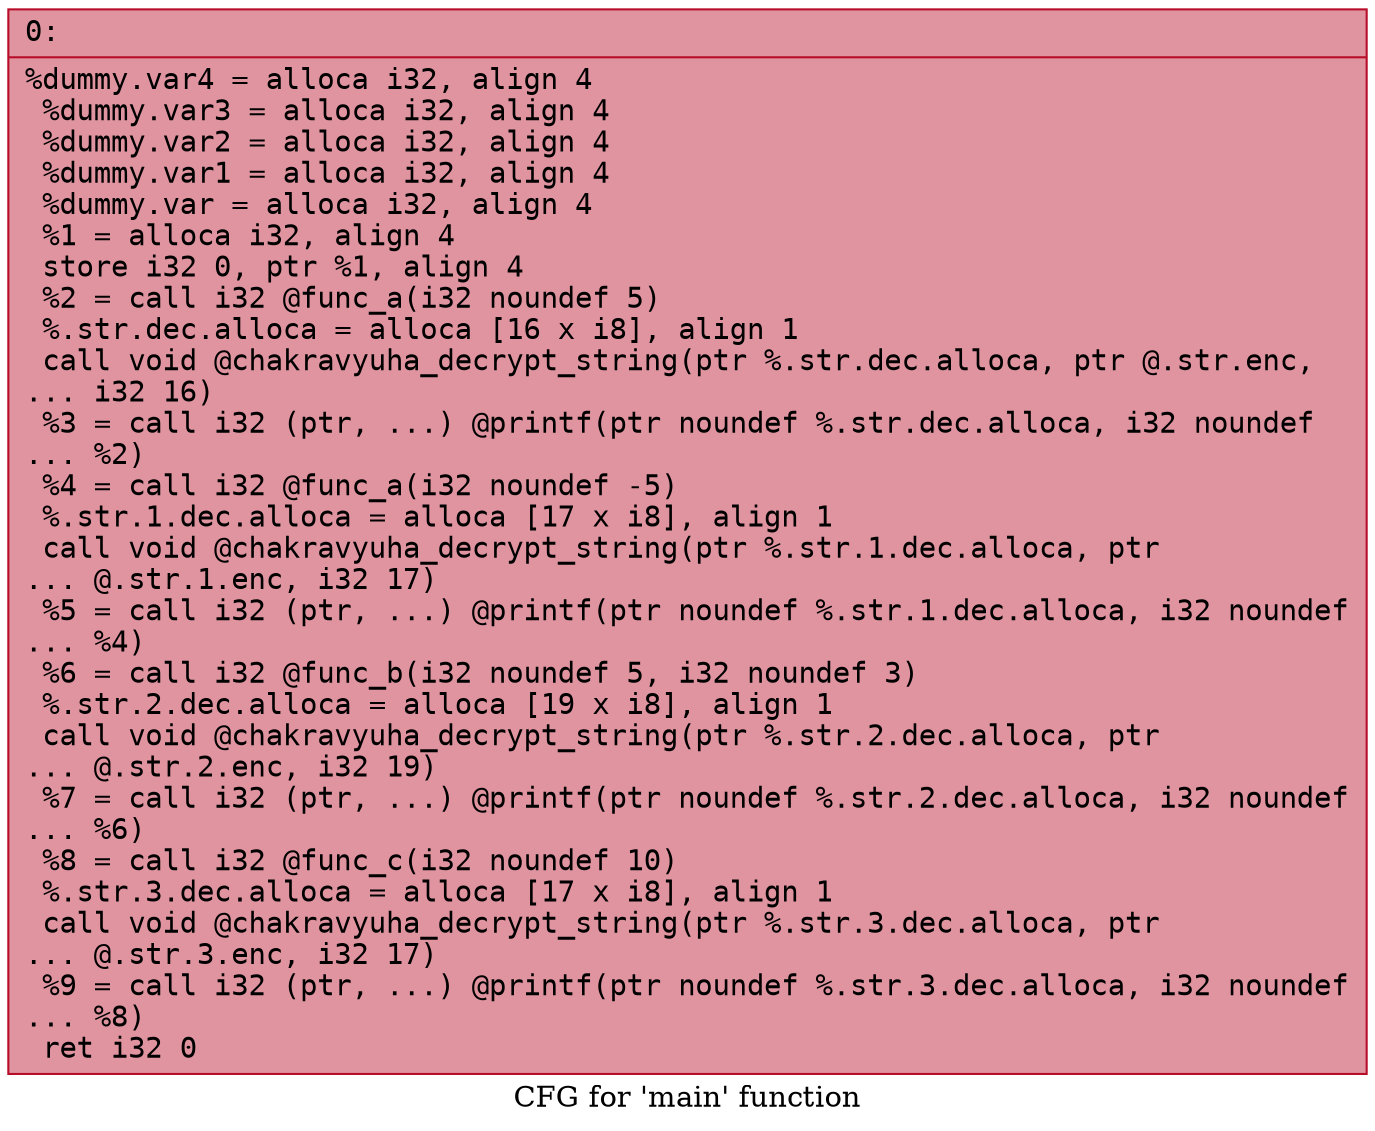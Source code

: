 digraph "CFG for 'main' function" {
	label="CFG for 'main' function";

	Node0x58ded8bd1c70 [shape=record,color="#b70d28ff", style=filled, fillcolor="#b70d2870" fontname="Courier",label="{0:\l|  %dummy.var4 = alloca i32, align 4\l  %dummy.var3 = alloca i32, align 4\l  %dummy.var2 = alloca i32, align 4\l  %dummy.var1 = alloca i32, align 4\l  %dummy.var = alloca i32, align 4\l  %1 = alloca i32, align 4\l  store i32 0, ptr %1, align 4\l  %2 = call i32 @func_a(i32 noundef 5)\l  %.str.dec.alloca = alloca [16 x i8], align 1\l  call void @chakravyuha_decrypt_string(ptr %.str.dec.alloca, ptr @.str.enc,\l... i32 16)\l  %3 = call i32 (ptr, ...) @printf(ptr noundef %.str.dec.alloca, i32 noundef\l... %2)\l  %4 = call i32 @func_a(i32 noundef -5)\l  %.str.1.dec.alloca = alloca [17 x i8], align 1\l  call void @chakravyuha_decrypt_string(ptr %.str.1.dec.alloca, ptr\l... @.str.1.enc, i32 17)\l  %5 = call i32 (ptr, ...) @printf(ptr noundef %.str.1.dec.alloca, i32 noundef\l... %4)\l  %6 = call i32 @func_b(i32 noundef 5, i32 noundef 3)\l  %.str.2.dec.alloca = alloca [19 x i8], align 1\l  call void @chakravyuha_decrypt_string(ptr %.str.2.dec.alloca, ptr\l... @.str.2.enc, i32 19)\l  %7 = call i32 (ptr, ...) @printf(ptr noundef %.str.2.dec.alloca, i32 noundef\l... %6)\l  %8 = call i32 @func_c(i32 noundef 10)\l  %.str.3.dec.alloca = alloca [17 x i8], align 1\l  call void @chakravyuha_decrypt_string(ptr %.str.3.dec.alloca, ptr\l... @.str.3.enc, i32 17)\l  %9 = call i32 (ptr, ...) @printf(ptr noundef %.str.3.dec.alloca, i32 noundef\l... %8)\l  ret i32 0\l}"];
}

